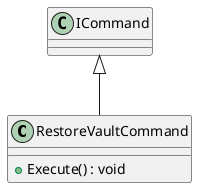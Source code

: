 @startuml
class RestoreVaultCommand {
    + Execute() : void
}
ICommand <|-- RestoreVaultCommand
@enduml
